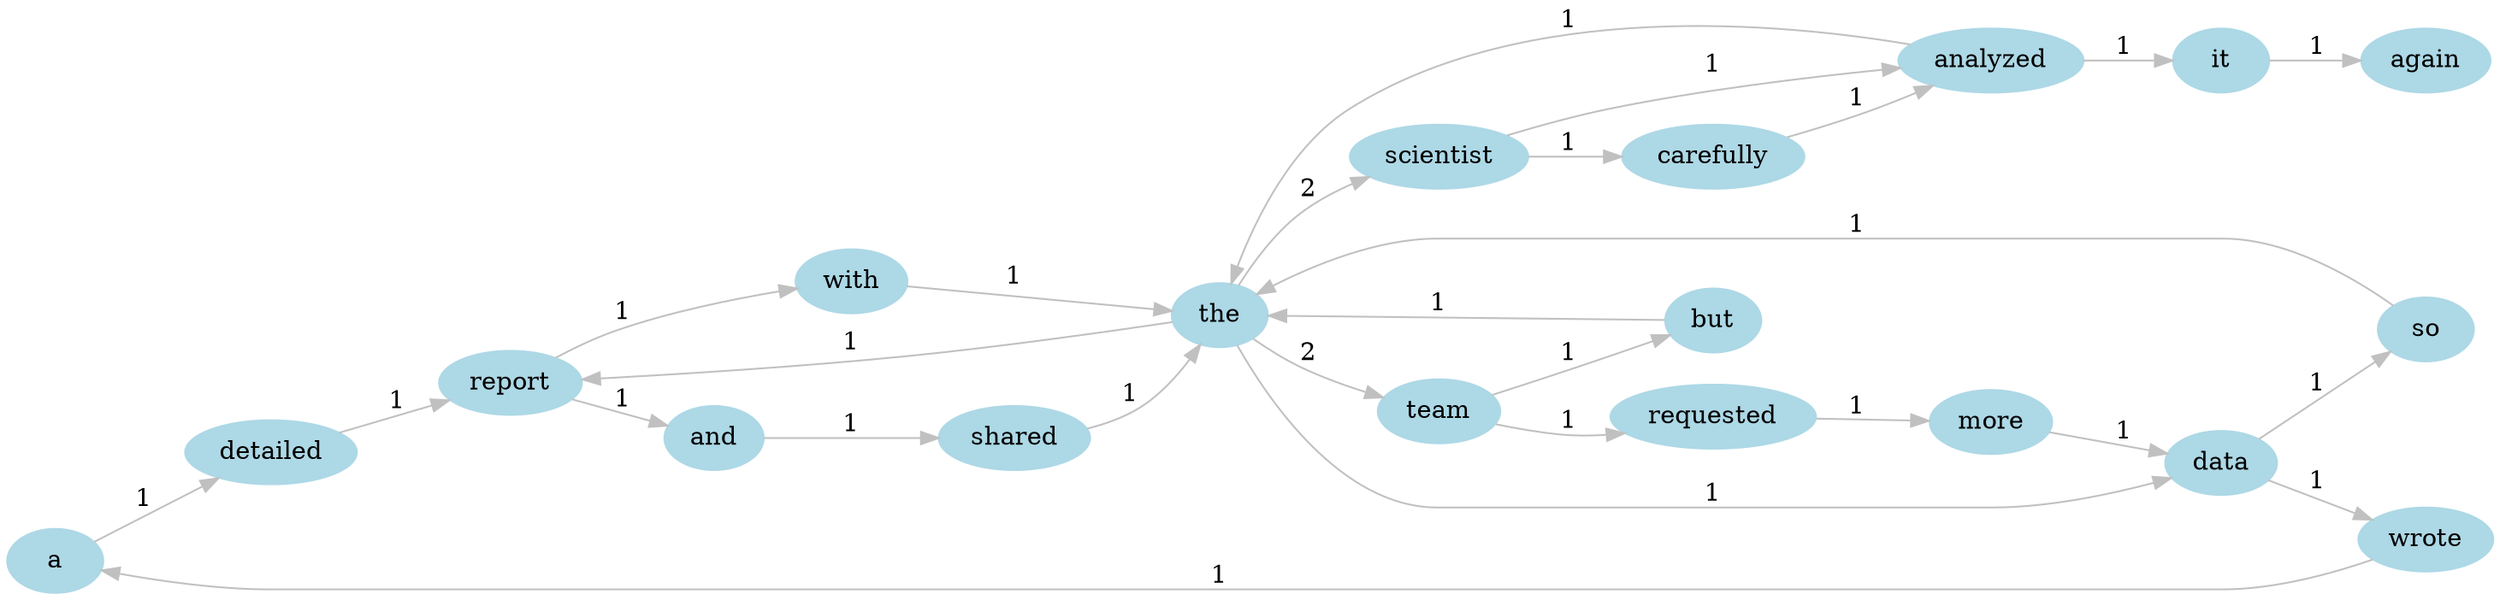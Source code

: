 digraph G {
  rankdir=LR;
  node [shape=ellipse, style=filled, color=lightblue];
  edge [color=gray];
  "a";
  "a" -> "detailed" [label="1", weight=1];
  "again";
  "analyzed";
  "analyzed" -> "it" [label="1", weight=1];
  "analyzed" -> "the" [label="1", weight=1];
  "and";
  "and" -> "shared" [label="1", weight=1];
  "but";
  "but" -> "the" [label="1", weight=1];
  "carefully";
  "carefully" -> "analyzed" [label="1", weight=1];
  "data";
  "data" -> "so" [label="1", weight=1];
  "data" -> "wrote" [label="1", weight=1];
  "detailed";
  "detailed" -> "report" [label="1", weight=1];
  "it";
  "it" -> "again" [label="1", weight=1];
  "more";
  "more" -> "data" [label="1", weight=1];
  "report";
  "report" -> "and" [label="1", weight=1];
  "report" -> "with" [label="1", weight=1];
  "requested";
  "requested" -> "more" [label="1", weight=1];
  "scientist";
  "scientist" -> "analyzed" [label="1", weight=1];
  "scientist" -> "carefully" [label="1", weight=1];
  "shared";
  "shared" -> "the" [label="1", weight=1];
  "so";
  "so" -> "the" [label="1", weight=1];
  "team";
  "team" -> "but" [label="1", weight=1];
  "team" -> "requested" [label="1", weight=1];
  "the";
  "the" -> "data" [label="1", weight=1];
  "the" -> "report" [label="1", weight=1];
  "the" -> "scientist" [label="2", weight=2];
  "the" -> "team" [label="2", weight=2];
  "with";
  "with" -> "the" [label="1", weight=1];
  "wrote";
  "wrote" -> "a" [label="1", weight=1];
}
